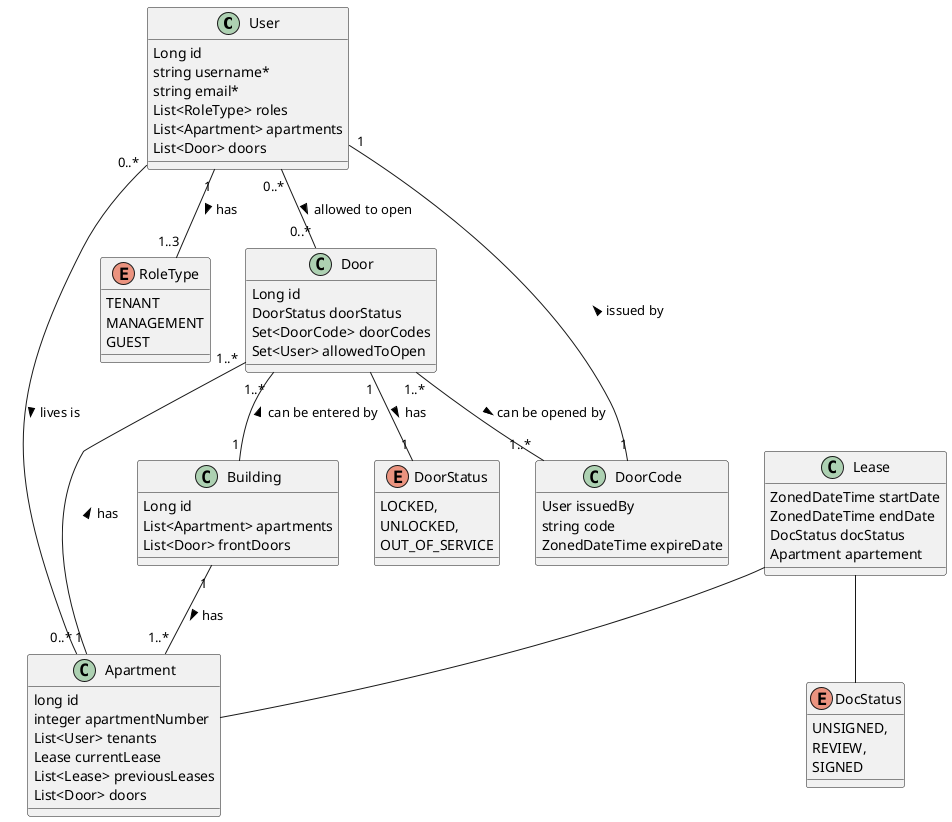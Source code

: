 @startuml
class User{
Long id
string username*
string email*
List<RoleType> roles
List<Apartment> apartments
List<Door> doors
}

class Apartment {
long id
integer apartmentNumber
List<User> tenants
Lease currentLease
List<Lease> previousLeases
List<Door> doors
}

enum RoleType{
TENANT
MANAGEMENT
GUEST
}



class Lease {
ZonedDateTime startDate
ZonedDateTime endDate
DocStatus docStatus
Apartment apartement
}

enum DocStatus {
UNSIGNED,
REVIEW,
SIGNED
}

class Building {
Long id
List<Apartment> apartments
List<Door> frontDoors
}

class Door{
Long id
DoorStatus doorStatus
Set<DoorCode> doorCodes
Set<User> allowedToOpen
}

enum DoorStatus{
LOCKED,
UNLOCKED,
OUT_OF_SERVICE
}

class DoorCode {
User issuedBy
string code
ZonedDateTime expireDate
}



User "1" -- "1..3" RoleType : > has
Lease -- DocStatus
Lease -- Apartment
User "0..*" -- "0..*" Apartment : > lives is
Building "1" -- "1..*" Apartment : > has
Door "1..*" -- "1" Building : < can be entered by
Door "1..*" -- "1" Apartment: < has
Door "1" -- "1" DoorStatus : > has
Door "1..*" -- "1..*" DoorCode : > can be opened by
DoorCode "1" -- "1" User :  > issued by
User "0..*" -- "0..*" Door : > allowed to open




@enduml


to do
- Parking permits
- Lease
- Locker system
